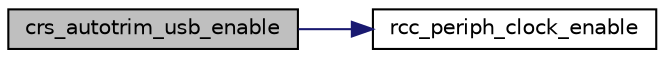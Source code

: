 digraph "crs_autotrim_usb_enable"
{
  edge [fontname="Helvetica",fontsize="10",labelfontname="Helvetica",labelfontsize="10"];
  node [fontname="Helvetica",fontsize="10",shape=record];
  rankdir="LR";
  Node1 [label="crs_autotrim_usb_enable",height=0.2,width=0.4,color="black", fillcolor="grey75", style="filled", fontcolor="black"];
  Node1 -> Node2 [color="midnightblue",fontsize="10",style="solid",fontname="Helvetica"];
  Node2 [label="rcc_periph_clock_enable",height=0.2,width=0.4,color="black", fillcolor="white", style="filled",URL="$group__rcc__defines.html#ga90aa2b7801b2b42debc0536d38c5b07c",tooltip="Enable Peripheral Clock in running mode. "];
}
